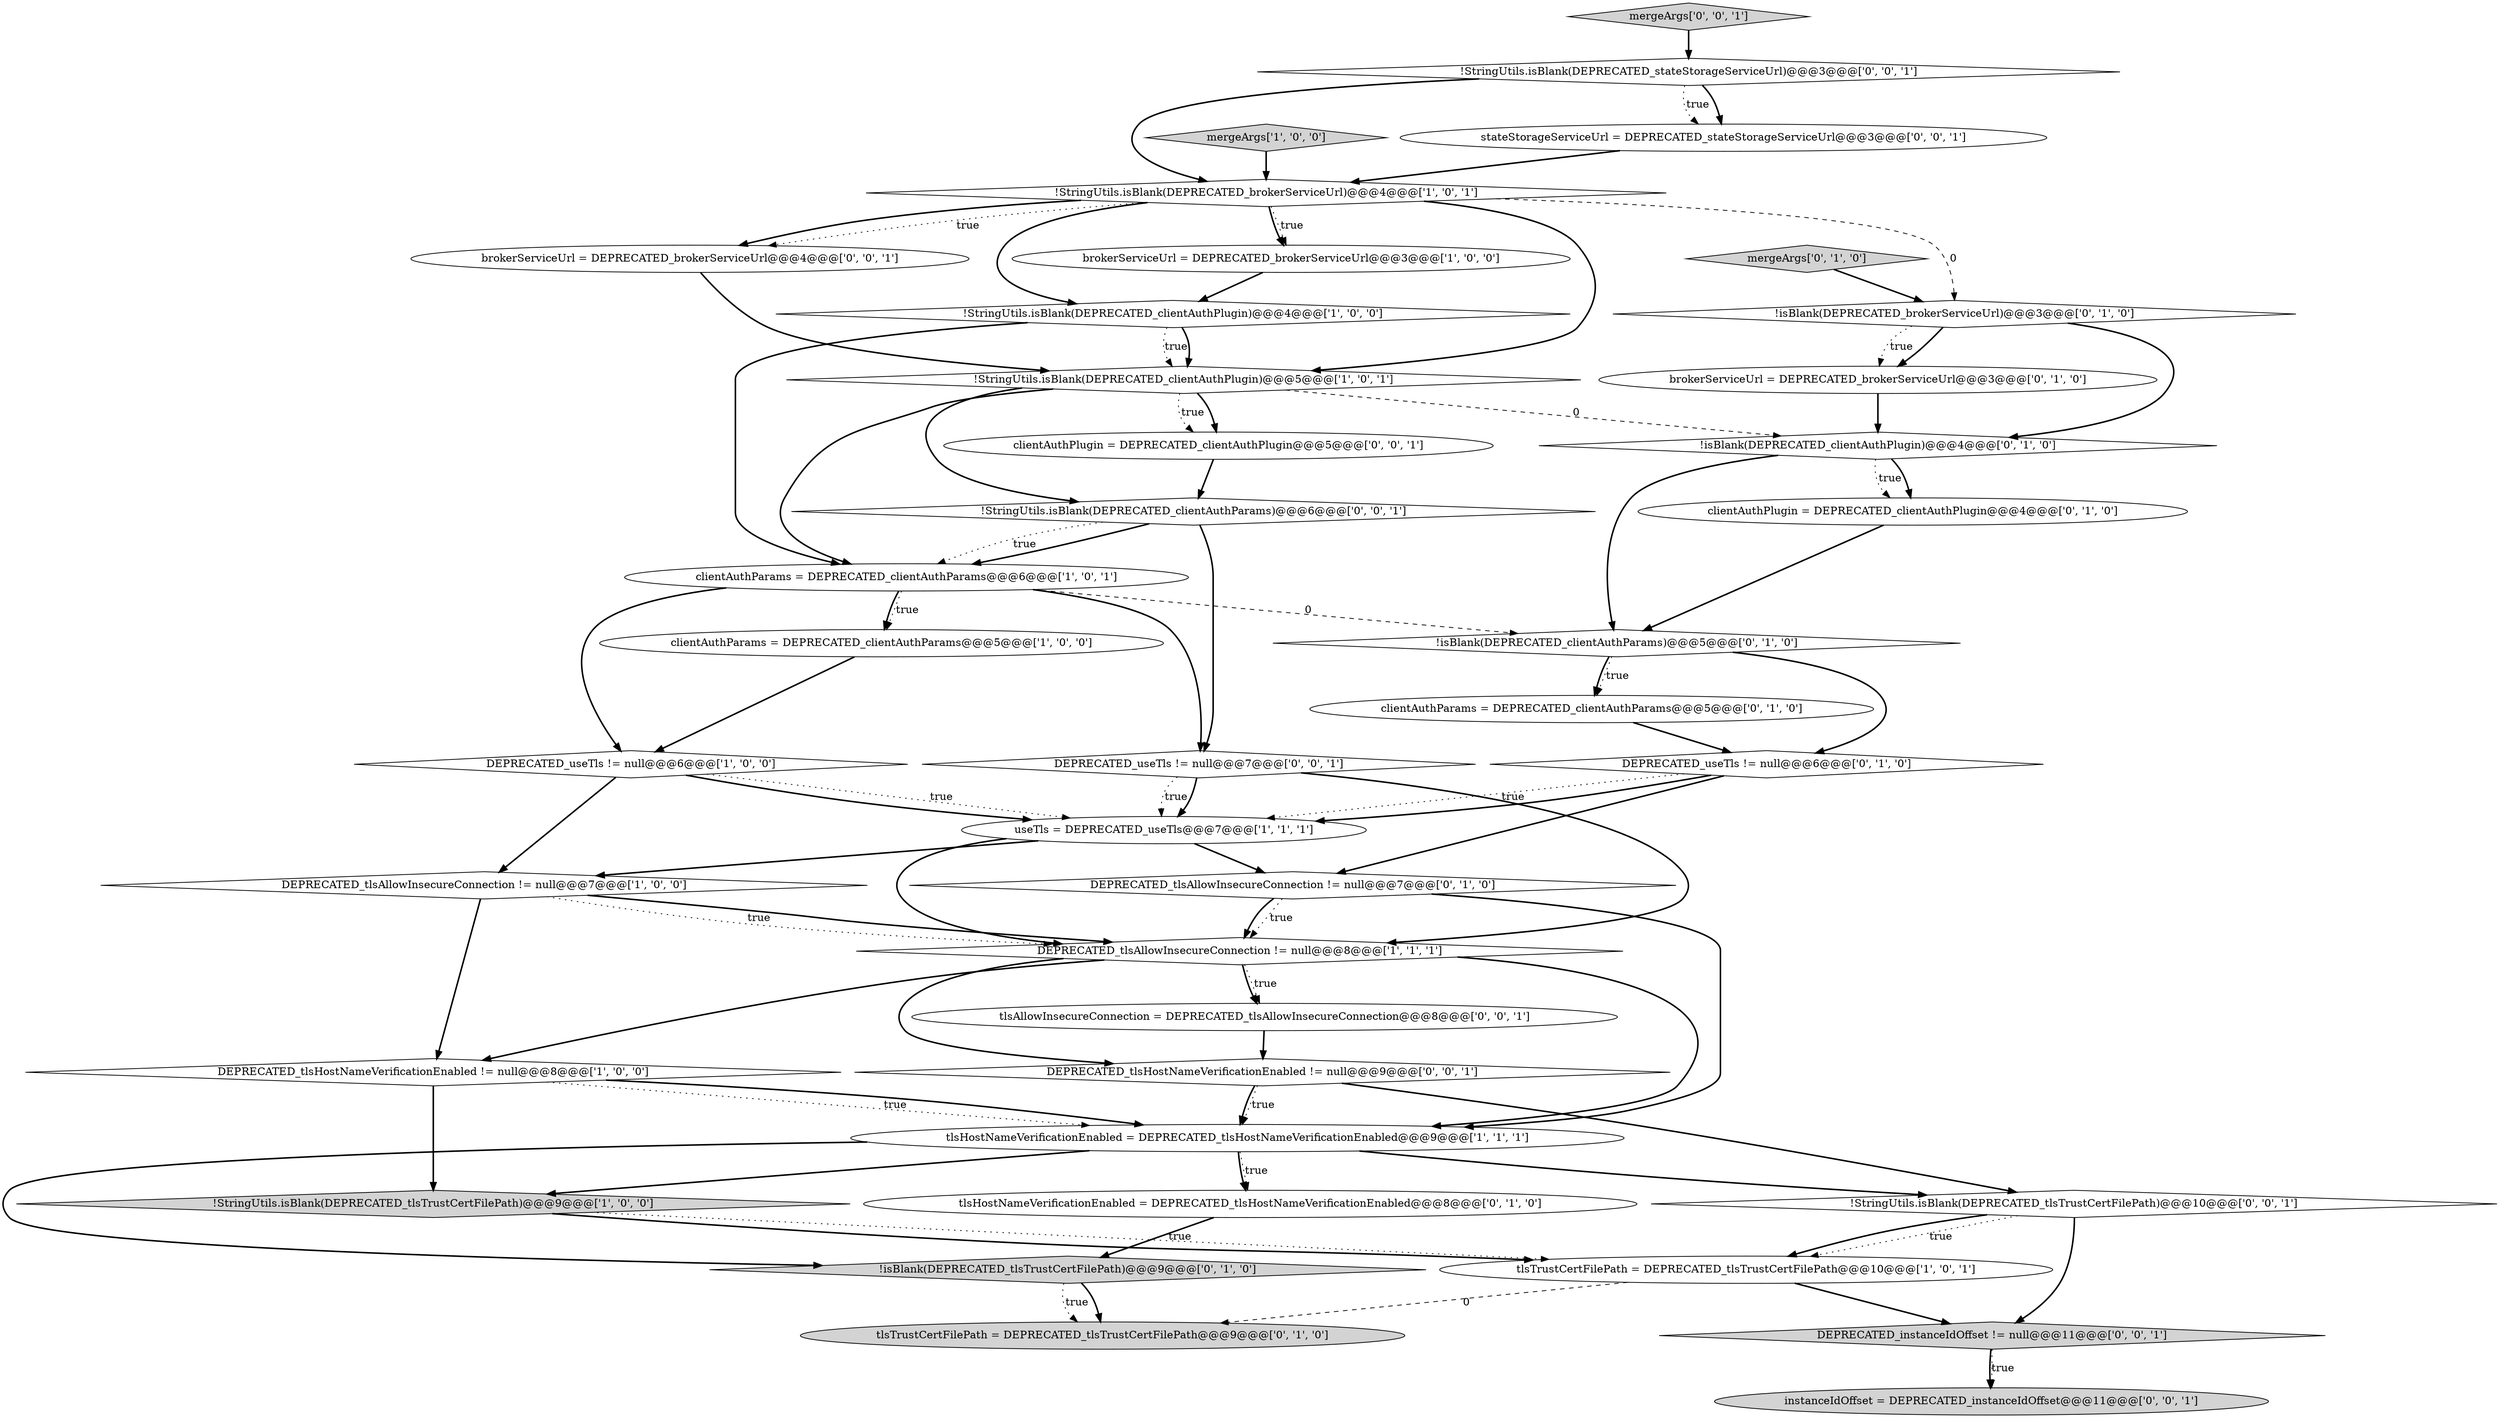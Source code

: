 digraph {
20 [style = filled, label = "clientAuthPlugin = DEPRECATED_clientAuthPlugin@@@4@@@['0', '1', '0']", fillcolor = white, shape = ellipse image = "AAA0AAABBB2BBB"];
15 [style = filled, label = "!isBlank(DEPRECATED_tlsTrustCertFilePath)@@@9@@@['0', '1', '0']", fillcolor = lightgray, shape = diamond image = "AAA0AAABBB2BBB"];
1 [style = filled, label = "DEPRECATED_tlsHostNameVerificationEnabled != null@@@8@@@['1', '0', '0']", fillcolor = white, shape = diamond image = "AAA0AAABBB1BBB"];
12 [style = filled, label = "!StringUtils.isBlank(DEPRECATED_clientAuthPlugin)@@@5@@@['1', '0', '1']", fillcolor = white, shape = diamond image = "AAA0AAABBB1BBB"];
9 [style = filled, label = "useTls = DEPRECATED_useTls@@@7@@@['1', '1', '1']", fillcolor = white, shape = ellipse image = "AAA0AAABBB1BBB"];
36 [style = filled, label = "instanceIdOffset = DEPRECATED_instanceIdOffset@@@11@@@['0', '0', '1']", fillcolor = lightgray, shape = ellipse image = "AAA0AAABBB3BBB"];
31 [style = filled, label = "brokerServiceUrl = DEPRECATED_brokerServiceUrl@@@4@@@['0', '0', '1']", fillcolor = white, shape = ellipse image = "AAA0AAABBB3BBB"];
22 [style = filled, label = "DEPRECATED_tlsAllowInsecureConnection != null@@@7@@@['0', '1', '0']", fillcolor = white, shape = diamond image = "AAA0AAABBB2BBB"];
24 [style = filled, label = "!isBlank(DEPRECATED_clientAuthPlugin)@@@4@@@['0', '1', '0']", fillcolor = white, shape = diamond image = "AAA1AAABBB2BBB"];
3 [style = filled, label = "DEPRECATED_tlsAllowInsecureConnection != null@@@7@@@['1', '0', '0']", fillcolor = white, shape = diamond image = "AAA0AAABBB1BBB"];
37 [style = filled, label = "!StringUtils.isBlank(DEPRECATED_stateStorageServiceUrl)@@@3@@@['0', '0', '1']", fillcolor = white, shape = diamond image = "AAA0AAABBB3BBB"];
29 [style = filled, label = "DEPRECATED_tlsHostNameVerificationEnabled != null@@@9@@@['0', '0', '1']", fillcolor = white, shape = diamond image = "AAA0AAABBB3BBB"];
18 [style = filled, label = "brokerServiceUrl = DEPRECATED_brokerServiceUrl@@@3@@@['0', '1', '0']", fillcolor = white, shape = ellipse image = "AAA0AAABBB2BBB"];
17 [style = filled, label = "mergeArgs['0', '1', '0']", fillcolor = lightgray, shape = diamond image = "AAA0AAABBB2BBB"];
25 [style = filled, label = "clientAuthParams = DEPRECATED_clientAuthParams@@@5@@@['0', '1', '0']", fillcolor = white, shape = ellipse image = "AAA0AAABBB2BBB"];
8 [style = filled, label = "!StringUtils.isBlank(DEPRECATED_tlsTrustCertFilePath)@@@9@@@['1', '0', '0']", fillcolor = lightgray, shape = diamond image = "AAA0AAABBB1BBB"];
10 [style = filled, label = "mergeArgs['1', '0', '0']", fillcolor = lightgray, shape = diamond image = "AAA0AAABBB1BBB"];
23 [style = filled, label = "tlsHostNameVerificationEnabled = DEPRECATED_tlsHostNameVerificationEnabled@@@8@@@['0', '1', '0']", fillcolor = white, shape = ellipse image = "AAA0AAABBB2BBB"];
21 [style = filled, label = "!isBlank(DEPRECATED_brokerServiceUrl)@@@3@@@['0', '1', '0']", fillcolor = white, shape = diamond image = "AAA1AAABBB2BBB"];
30 [style = filled, label = "!StringUtils.isBlank(DEPRECATED_clientAuthParams)@@@6@@@['0', '0', '1']", fillcolor = white, shape = diamond image = "AAA0AAABBB3BBB"];
5 [style = filled, label = "clientAuthParams = DEPRECATED_clientAuthParams@@@5@@@['1', '0', '0']", fillcolor = white, shape = ellipse image = "AAA0AAABBB1BBB"];
0 [style = filled, label = "DEPRECATED_useTls != null@@@6@@@['1', '0', '0']", fillcolor = white, shape = diamond image = "AAA0AAABBB1BBB"];
26 [style = filled, label = "!isBlank(DEPRECATED_clientAuthParams)@@@5@@@['0', '1', '0']", fillcolor = white, shape = diamond image = "AAA1AAABBB2BBB"];
2 [style = filled, label = "!StringUtils.isBlank(DEPRECATED_clientAuthPlugin)@@@4@@@['1', '0', '0']", fillcolor = white, shape = diamond image = "AAA0AAABBB1BBB"];
32 [style = filled, label = "mergeArgs['0', '0', '1']", fillcolor = lightgray, shape = diamond image = "AAA0AAABBB3BBB"];
35 [style = filled, label = "DEPRECATED_useTls != null@@@7@@@['0', '0', '1']", fillcolor = white, shape = diamond image = "AAA0AAABBB3BBB"];
38 [style = filled, label = "stateStorageServiceUrl = DEPRECATED_stateStorageServiceUrl@@@3@@@['0', '0', '1']", fillcolor = white, shape = ellipse image = "AAA0AAABBB3BBB"];
19 [style = filled, label = "DEPRECATED_useTls != null@@@6@@@['0', '1', '0']", fillcolor = white, shape = diamond image = "AAA0AAABBB2BBB"];
7 [style = filled, label = "clientAuthParams = DEPRECATED_clientAuthParams@@@6@@@['1', '0', '1']", fillcolor = white, shape = ellipse image = "AAA0AAABBB1BBB"];
14 [style = filled, label = "!StringUtils.isBlank(DEPRECATED_brokerServiceUrl)@@@4@@@['1', '0', '1']", fillcolor = white, shape = diamond image = "AAA0AAABBB1BBB"];
16 [style = filled, label = "tlsTrustCertFilePath = DEPRECATED_tlsTrustCertFilePath@@@9@@@['0', '1', '0']", fillcolor = lightgray, shape = ellipse image = "AAA1AAABBB2BBB"];
33 [style = filled, label = "!StringUtils.isBlank(DEPRECATED_tlsTrustCertFilePath)@@@10@@@['0', '0', '1']", fillcolor = white, shape = diamond image = "AAA0AAABBB3BBB"];
4 [style = filled, label = "DEPRECATED_tlsAllowInsecureConnection != null@@@8@@@['1', '1', '1']", fillcolor = white, shape = diamond image = "AAA0AAABBB1BBB"];
11 [style = filled, label = "tlsHostNameVerificationEnabled = DEPRECATED_tlsHostNameVerificationEnabled@@@9@@@['1', '1', '1']", fillcolor = white, shape = ellipse image = "AAA0AAABBB1BBB"];
13 [style = filled, label = "tlsTrustCertFilePath = DEPRECATED_tlsTrustCertFilePath@@@10@@@['1', '0', '1']", fillcolor = white, shape = ellipse image = "AAA0AAABBB1BBB"];
28 [style = filled, label = "tlsAllowInsecureConnection = DEPRECATED_tlsAllowInsecureConnection@@@8@@@['0', '0', '1']", fillcolor = white, shape = ellipse image = "AAA0AAABBB3BBB"];
27 [style = filled, label = "clientAuthPlugin = DEPRECATED_clientAuthPlugin@@@5@@@['0', '0', '1']", fillcolor = white, shape = ellipse image = "AAA0AAABBB3BBB"];
34 [style = filled, label = "DEPRECATED_instanceIdOffset != null@@@11@@@['0', '0', '1']", fillcolor = lightgray, shape = diamond image = "AAA0AAABBB3BBB"];
6 [style = filled, label = "brokerServiceUrl = DEPRECATED_brokerServiceUrl@@@3@@@['1', '0', '0']", fillcolor = white, shape = ellipse image = "AAA0AAABBB1BBB"];
11->23 [style = dotted, label="true"];
12->27 [style = bold, label=""];
1->11 [style = dotted, label="true"];
29->11 [style = dotted, label="true"];
35->4 [style = bold, label=""];
17->21 [style = bold, label=""];
25->19 [style = bold, label=""];
32->37 [style = bold, label=""];
33->34 [style = bold, label=""];
19->22 [style = bold, label=""];
13->34 [style = bold, label=""];
12->30 [style = bold, label=""];
6->2 [style = bold, label=""];
3->1 [style = bold, label=""];
1->11 [style = bold, label=""];
26->25 [style = bold, label=""];
21->18 [style = bold, label=""];
30->7 [style = bold, label=""];
7->0 [style = bold, label=""];
27->30 [style = bold, label=""];
11->23 [style = bold, label=""];
15->16 [style = bold, label=""];
30->35 [style = bold, label=""];
7->26 [style = dashed, label="0"];
4->28 [style = dotted, label="true"];
29->33 [style = bold, label=""];
28->29 [style = bold, label=""];
8->13 [style = dotted, label="true"];
33->13 [style = dotted, label="true"];
12->27 [style = dotted, label="true"];
21->18 [style = dotted, label="true"];
24->20 [style = dotted, label="true"];
1->8 [style = bold, label=""];
4->1 [style = bold, label=""];
14->31 [style = dotted, label="true"];
7->5 [style = dotted, label="true"];
26->19 [style = bold, label=""];
37->38 [style = bold, label=""];
0->9 [style = dotted, label="true"];
14->21 [style = dashed, label="0"];
2->12 [style = dotted, label="true"];
35->9 [style = dotted, label="true"];
35->9 [style = bold, label=""];
24->26 [style = bold, label=""];
7->35 [style = bold, label=""];
10->14 [style = bold, label=""];
23->15 [style = bold, label=""];
9->4 [style = bold, label=""];
2->7 [style = bold, label=""];
24->20 [style = bold, label=""];
13->16 [style = dashed, label="0"];
34->36 [style = bold, label=""];
14->12 [style = bold, label=""];
0->3 [style = bold, label=""];
19->9 [style = dotted, label="true"];
11->15 [style = bold, label=""];
31->12 [style = bold, label=""];
12->24 [style = dashed, label="0"];
14->6 [style = dotted, label="true"];
14->31 [style = bold, label=""];
37->38 [style = dotted, label="true"];
3->4 [style = dotted, label="true"];
11->8 [style = bold, label=""];
8->13 [style = bold, label=""];
30->7 [style = dotted, label="true"];
14->2 [style = bold, label=""];
7->5 [style = bold, label=""];
15->16 [style = dotted, label="true"];
3->4 [style = bold, label=""];
34->36 [style = dotted, label="true"];
22->11 [style = bold, label=""];
9->22 [style = bold, label=""];
12->7 [style = bold, label=""];
19->9 [style = bold, label=""];
11->33 [style = bold, label=""];
38->14 [style = bold, label=""];
26->25 [style = dotted, label="true"];
18->24 [style = bold, label=""];
4->11 [style = bold, label=""];
9->3 [style = bold, label=""];
0->9 [style = bold, label=""];
21->24 [style = bold, label=""];
33->13 [style = bold, label=""];
5->0 [style = bold, label=""];
4->28 [style = bold, label=""];
22->4 [style = bold, label=""];
14->6 [style = bold, label=""];
4->29 [style = bold, label=""];
22->4 [style = dotted, label="true"];
20->26 [style = bold, label=""];
2->12 [style = bold, label=""];
29->11 [style = bold, label=""];
37->14 [style = bold, label=""];
}
